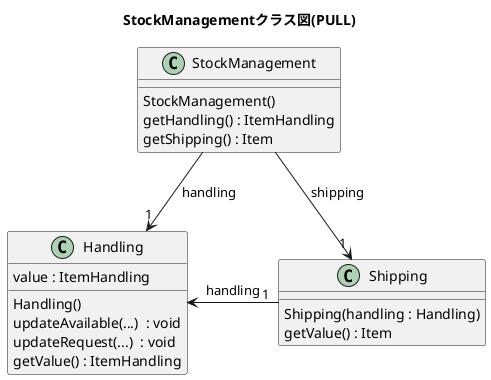 @startuml
title StockManagementクラス図(PULL)
class StockManagement{
    StockManagement()
    getHandling() : ItemHandling
    getShipping() : Item
}
class Handling{
    value : ItemHandling
    Handling()
    updateAvailable(...)  : void
    updateRequest(...)  : void
    getValue() : ItemHandling
}
class Shipping{
    Shipping(handling : Handling)
    getValue() : Item
}
StockManagement -->"1" Handling :handling
StockManagement -->"1" Shipping  :shipping
Handling <-"1" Shipping : handling

@enduml